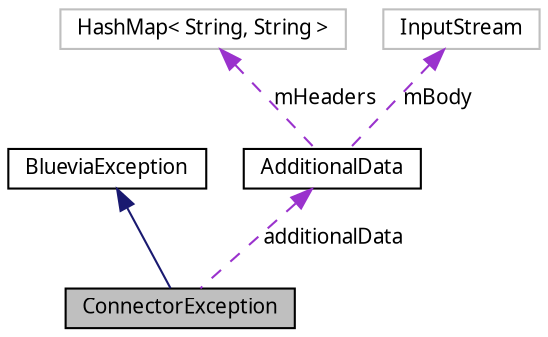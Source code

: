 digraph G
{
  bgcolor="transparent";
  edge [fontname="FreeSans.ttf",fontsize="10",labelfontname="FreeSans.ttf",labelfontsize="10"];
  node [fontname="FreeSans.ttf",fontsize="10",shape=record];
  Node1 [label="ConnectorException",height=0.2,width=0.4,color="black", fillcolor="grey75", style="filled" fontcolor="black"];
  Node2 -> Node1 [dir=back,color="midnightblue",fontsize="10",style="solid",fontname="FreeSans.ttf"];
  Node2 [label="BlueviaException",height=0.2,width=0.4,color="black",URL="$classcom_1_1bluevia_1_1android_1_1commons_1_1exception_1_1_bluevia_exception.html"];
  Node3 -> Node1 [dir=back,color="darkorchid3",fontsize="10",style="dashed",label="additionalData",fontname="FreeSans.ttf"];
  Node3 [label="AdditionalData",height=0.2,width=0.4,color="black",URL="$classcom_1_1bluevia_1_1android_1_1commons_1_1connector_1_1http_1_1_additional_data.html"];
  Node4 -> Node3 [dir=back,color="darkorchid3",fontsize="10",style="dashed",label="mHeaders",fontname="FreeSans.ttf"];
  Node4 [label="HashMap\< String, String \>",height=0.2,width=0.4,color="grey75"];
  Node5 -> Node3 [dir=back,color="darkorchid3",fontsize="10",style="dashed",label="mBody",fontname="FreeSans.ttf"];
  Node5 [label="InputStream",height=0.2,width=0.4,color="grey75"];
}
